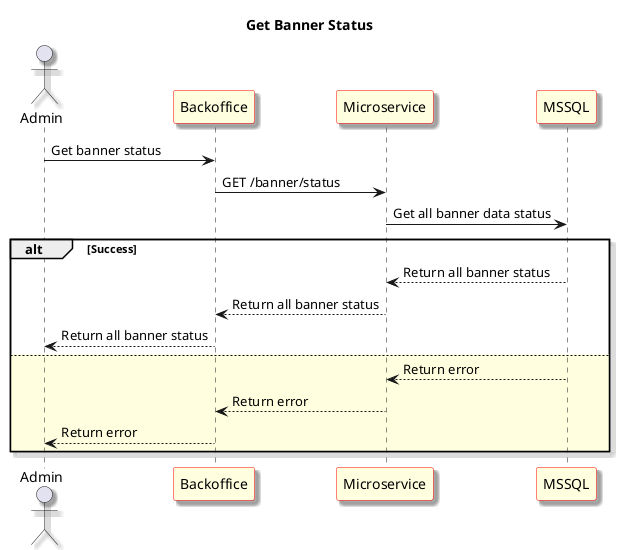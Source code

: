 @startuml Get Banner Status
skinparam shadowing true
skinparam sequence {
	ParticipantBackgroundColor LightYellow
	ParticipantBorderColor red
}
Title: Get Banner Status
actor "Admin" as User1
participant "Backoffice" as Frontend
participant "Microservice" as Microservice
participant "MSSQL" as Database

User1 -> Frontend: Get banner status

Frontend -> Microservice: GET /banner/status

Microservice -> Database: Get all banner data status

alt Success

Database --> Microservice: Return all banner status

Microservice --> Frontend: Return all banner status

Frontend --> User1: Return all banner status

else #LightYellow

Database --> Microservice: Return error

Microservice --> Frontend: Return error

Frontend --> User1: Return error

end

@enduml